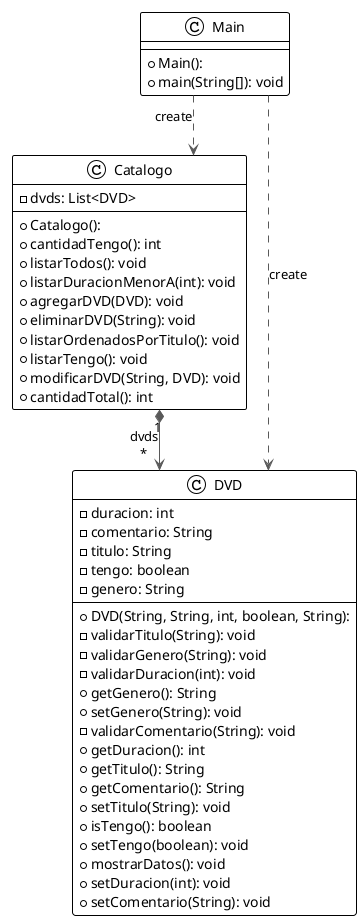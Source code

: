 @startuml

!theme plain
top to bottom direction
skinparam linetype ortho

class Catalogo {
  + Catalogo(): 
  - dvds: List<DVD>
  + cantidadTengo(): int
  + listarTodos(): void
  + listarDuracionMenorA(int): void
  + agregarDVD(DVD): void
  + eliminarDVD(String): void
  + listarOrdenadosPorTitulo(): void
  + listarTengo(): void
  + modificarDVD(String, DVD): void
  + cantidadTotal(): int
}
class DVD {
  + DVD(String, String, int, boolean, String): 
  - duracion: int
  - comentario: String
  - titulo: String
  - tengo: boolean
  - genero: String
  - validarTitulo(String): void
  - validarGenero(String): void
  - validarDuracion(int): void
  + getGenero(): String
  + setGenero(String): void
  - validarComentario(String): void
  + getDuracion(): int
  + getTitulo(): String
  + getComentario(): String
  + setTitulo(String): void
  + isTengo(): boolean
  + setTengo(boolean): void
  + mostrarDatos(): void
  + setDuracion(int): void
  + setComentario(String): void
}
class Main {
  + Main(): 
  + main(String[]): void
}

Catalogo "1" *-[#595959,plain]-> "dvds\n*" DVD      
Main      -[#595959,dashed]->  Catalogo : "«create»"
Main      -[#595959,dashed]->  DVD      : "«create»"
@enduml
